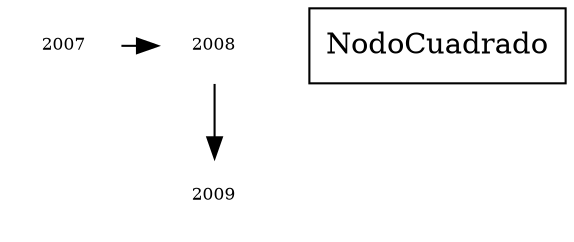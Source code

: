 digraph G
{
    node [shape=box]

    {
        node [shape=plaintext, fontsize=8]
        2007 -> 2008 -> 2009
    }

    {
        rank = same;
        2007; 2008
    }

    NodoCuadrado
}
